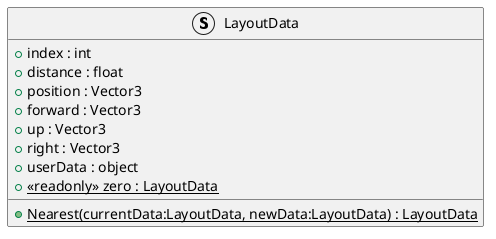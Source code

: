 @startuml
struct LayoutData {
    + index : int
    + distance : float
    + position : Vector3
    + forward : Vector3
    + up : Vector3
    + right : Vector3
    + userData : object
    + {static} <<readonly>> zero : LayoutData
    + {static} Nearest(currentData:LayoutData, newData:LayoutData) : LayoutData
}
@enduml
